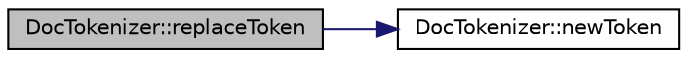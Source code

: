 digraph "DocTokenizer::replaceToken"
{
 // LATEX_PDF_SIZE
  edge [fontname="Helvetica",fontsize="10",labelfontname="Helvetica",labelfontsize="10"];
  node [fontname="Helvetica",fontsize="10",shape=record];
  rankdir="LR";
  Node1 [label="DocTokenizer::replaceToken",height=0.2,width=0.4,color="black", fillcolor="grey75", style="filled", fontcolor="black",tooltip=" "];
  Node1 -> Node2 [color="midnightblue",fontsize="10",style="solid"];
  Node2 [label="DocTokenizer::newToken",height=0.2,width=0.4,color="black", fillcolor="white", style="filled",URL="$classDocTokenizer.html#a159392684d28427405729197970bbe6f",tooltip=" "];
}
